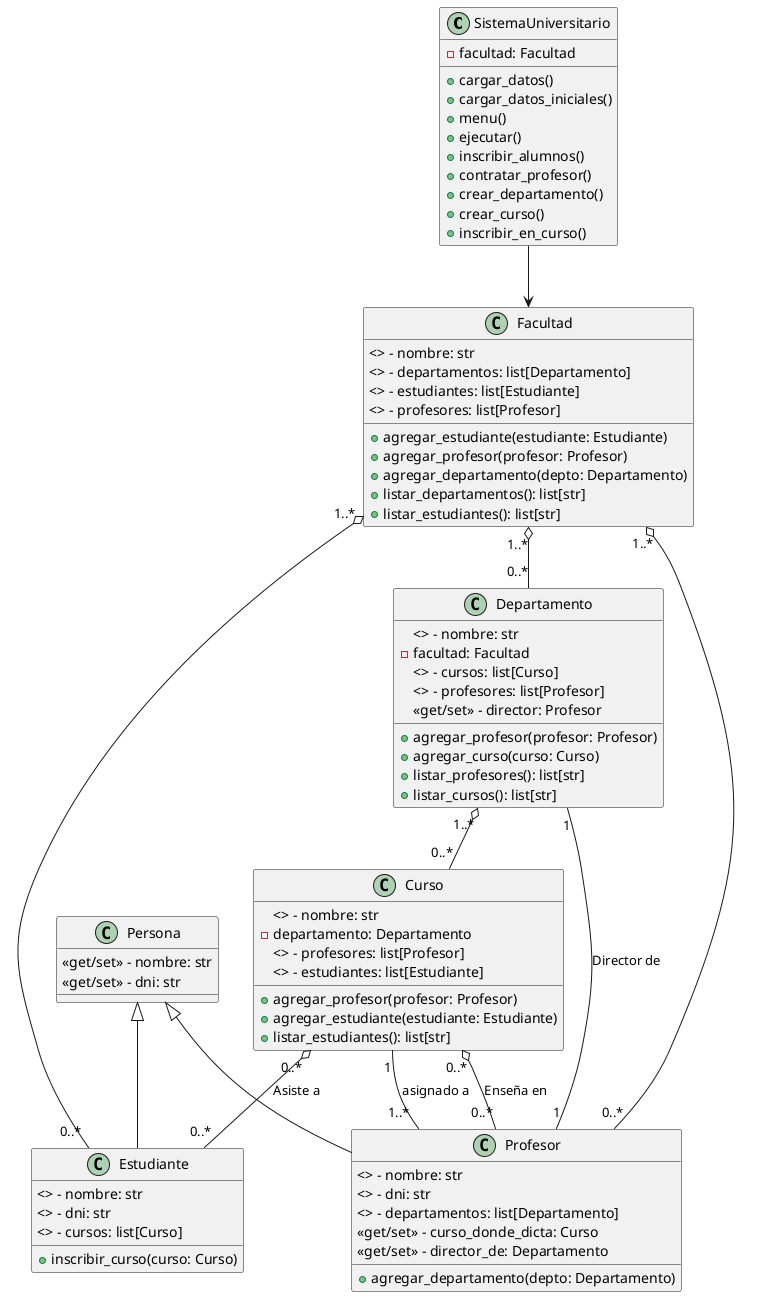 @startuml name
class SistemaUniversitario {
  - facultad: Facultad
  + cargar_datos()
  + cargar_datos_iniciales()
  + menu()
  + ejecutar()
  + inscribir_alumnos()
  + contratar_profesor()
  + crear_departamento()
  + crear_curso()
  + inscribir_en_curso()
}

class Facultad {
  <> - nombre: str
  <> - departamentos: list[Departamento]
  <> - estudiantes: list[Estudiante]
  <> - profesores: list[Profesor]
  + agregar_estudiante(estudiante: Estudiante)
  + agregar_profesor(profesor: Profesor)
  + agregar_departamento(depto: Departamento)
  + listar_departamentos(): list[str]
  + listar_estudiantes(): list[str]
}

class Departamento {
  <> - nombre: str
  - facultad: Facultad
  <> - cursos: list[Curso]
  <> - profesores: list[Profesor]
  <<get/set>> - director: Profesor
  + agregar_profesor(profesor: Profesor)
  + agregar_curso(curso: Curso)
  + listar_profesores(): list[str]
  + listar_cursos(): list[str]
}

class Curso {
  <> - nombre: str
  - departamento: Departamento
  <> - profesores: list[Profesor]
  <> - estudiantes: list[Estudiante]
  + agregar_profesor(profesor: Profesor)
  + agregar_estudiante(estudiante: Estudiante)
  + listar_estudiantes(): list[str]
}

class Estudiante {
  <> - nombre: str
  <> - dni: str
  <> - cursos: list[Curso]
  + inscribir_curso(curso: Curso)
}

class Profesor {
  <> - nombre: str
  <> - dni: str
  <> - departamentos: list[Departamento]
  <<get/set>> - curso_donde_dicta: Curso
  <<get/set>> - director_de: Departamento
  + agregar_departamento(depto: Departamento)
}

class Persona {
  <<get/set>> - nombre: str
  <<get/set>> - dni: str
}

SistemaUniversitario --> Facultad
Facultad "1..*" o-- "0..*" Estudiante
Facultad "1..*" o-- "0..*" Profesor
Facultad "1..*" o-- "0..*" Departamento
Departamento "1..*" o-- "0..*" Curso
Curso "0..*" o-- "0..*" Estudiante : Asiste a
Curso "0..*" o-- "0..*" Profesor : Enseña en
Departamento "1" -- "1" Profesor : Director de
Profesor "1..*" -- "1" Curso : asignado a
Persona <|-- Estudiante
Persona <|-- Profesor
@enduml
